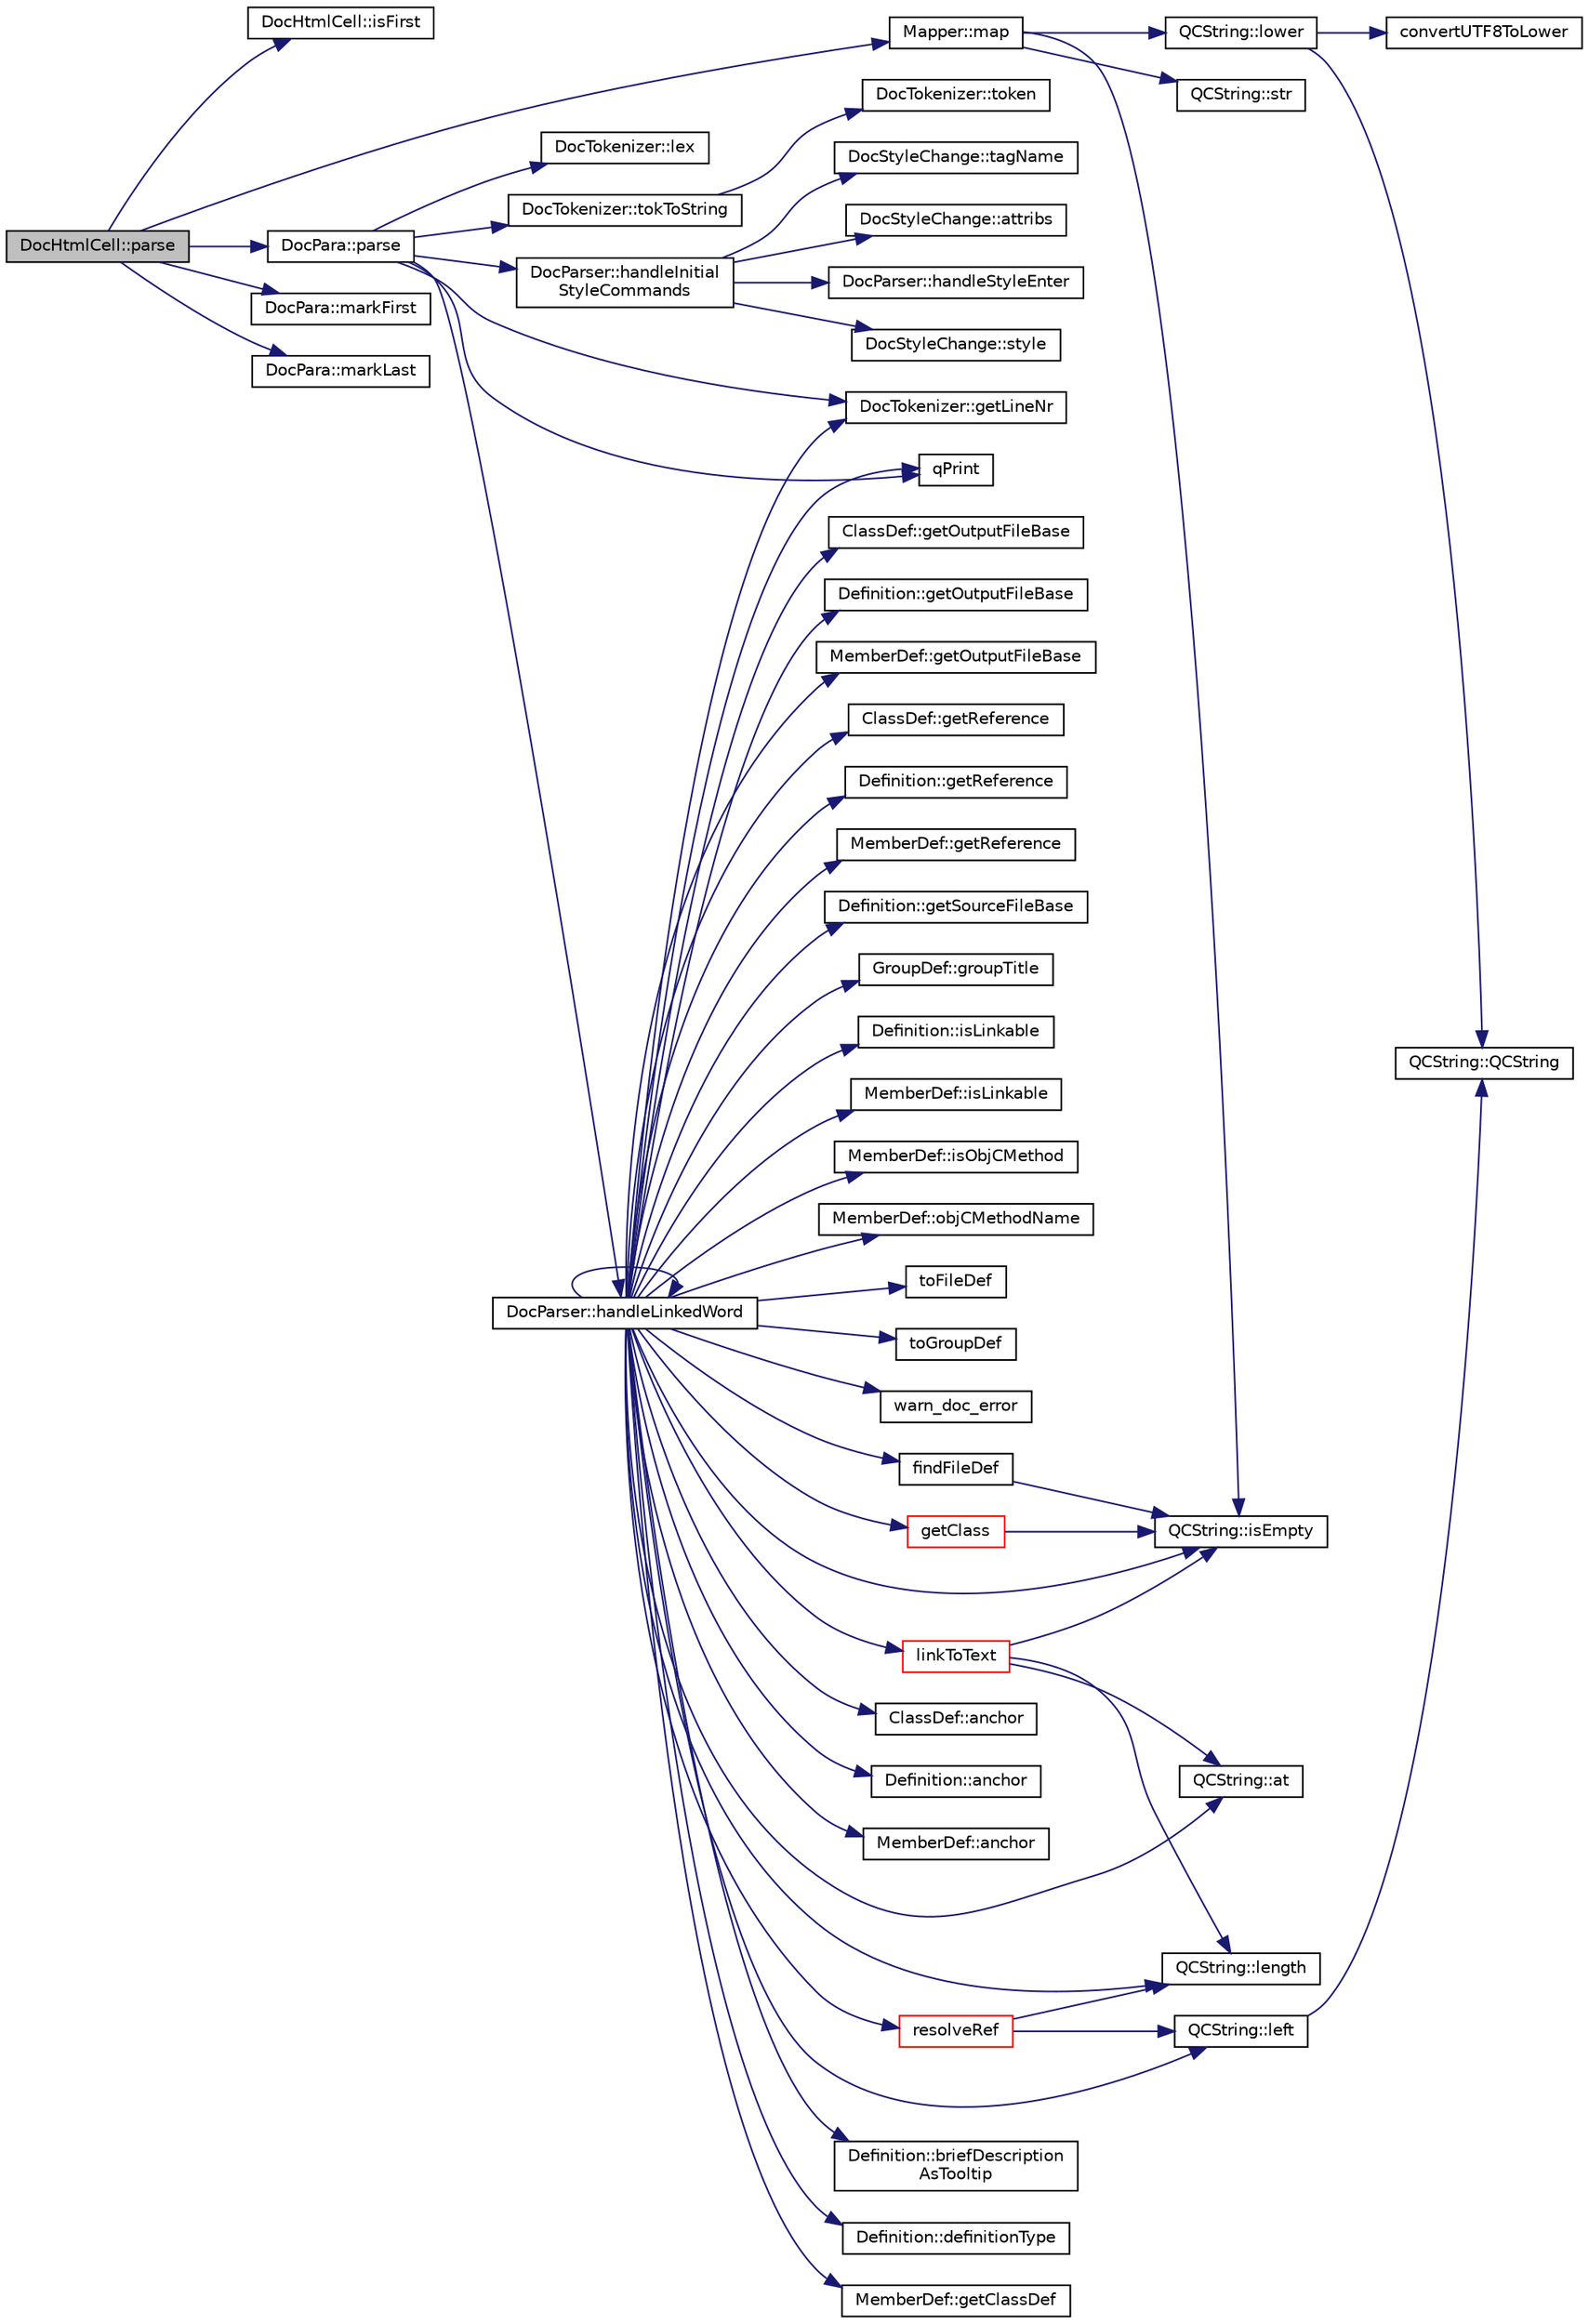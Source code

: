 digraph "DocHtmlCell::parse"
{
 // LATEX_PDF_SIZE
  edge [fontname="Helvetica",fontsize="10",labelfontname="Helvetica",labelfontsize="10"];
  node [fontname="Helvetica",fontsize="10",shape=record];
  rankdir="LR";
  Node1 [label="DocHtmlCell::parse",height=0.2,width=0.4,color="black", fillcolor="grey75", style="filled", fontcolor="black",tooltip=" "];
  Node1 -> Node2 [color="midnightblue",fontsize="10",style="solid",fontname="Helvetica"];
  Node2 [label="DocHtmlCell::isFirst",height=0.2,width=0.4,color="black", fillcolor="white", style="filled",URL="$classDocHtmlCell.html#a3f5ca6db8eaa23b261bbe688bc652644",tooltip=" "];
  Node1 -> Node3 [color="midnightblue",fontsize="10",style="solid",fontname="Helvetica"];
  Node3 [label="Mapper::map",height=0.2,width=0.4,color="black", fillcolor="white", style="filled",URL="$classMapper.html#a76bc83f0e5310d8c9b201957d341f4b5",tooltip=" "];
  Node3 -> Node4 [color="midnightblue",fontsize="10",style="solid",fontname="Helvetica"];
  Node4 [label="QCString::isEmpty",height=0.2,width=0.4,color="black", fillcolor="white", style="filled",URL="$classQCString.html#a621c4090d69ad7d05ef8e5234376c3d8",tooltip=" "];
  Node3 -> Node5 [color="midnightblue",fontsize="10",style="solid",fontname="Helvetica"];
  Node5 [label="QCString::lower",height=0.2,width=0.4,color="black", fillcolor="white", style="filled",URL="$classQCString.html#a33688239622e659cfb469fbd62c9cccb",tooltip=" "];
  Node5 -> Node6 [color="midnightblue",fontsize="10",style="solid",fontname="Helvetica"];
  Node6 [label="convertUTF8ToLower",height=0.2,width=0.4,color="black", fillcolor="white", style="filled",URL="$utf8_8cpp.html#a90000b3876f8ff0fed72d2c31ecdfe11",tooltip=" "];
  Node5 -> Node7 [color="midnightblue",fontsize="10",style="solid",fontname="Helvetica"];
  Node7 [label="QCString::QCString",height=0.2,width=0.4,color="black", fillcolor="white", style="filled",URL="$classQCString.html#ad691e1087cc03e14e00d1147ae0ecab7",tooltip=" "];
  Node3 -> Node8 [color="midnightblue",fontsize="10",style="solid",fontname="Helvetica"];
  Node8 [label="QCString::str",height=0.2,width=0.4,color="black", fillcolor="white", style="filled",URL="$classQCString.html#a9824b07232eea418ab3b3e7dc3178eec",tooltip=" "];
  Node1 -> Node9 [color="midnightblue",fontsize="10",style="solid",fontname="Helvetica"];
  Node9 [label="DocPara::markFirst",height=0.2,width=0.4,color="black", fillcolor="white", style="filled",URL="$classDocPara.html#a849868e81af1e2ae0da511fa3e5a91b8",tooltip=" "];
  Node1 -> Node10 [color="midnightblue",fontsize="10",style="solid",fontname="Helvetica"];
  Node10 [label="DocPara::markLast",height=0.2,width=0.4,color="black", fillcolor="white", style="filled",URL="$classDocPara.html#a569bc5841973bac45491c977814f62e0",tooltip=" "];
  Node1 -> Node11 [color="midnightblue",fontsize="10",style="solid",fontname="Helvetica"];
  Node11 [label="DocPara::parse",height=0.2,width=0.4,color="black", fillcolor="white", style="filled",URL="$classDocPara.html#afbe48d84c35630599a17f907df4f9804",tooltip=" "];
  Node11 -> Node12 [color="midnightblue",fontsize="10",style="solid",fontname="Helvetica"];
  Node12 [label="DocTokenizer::getLineNr",height=0.2,width=0.4,color="black", fillcolor="white", style="filled",URL="$classDocTokenizer.html#ae5366d3fa4095f81903bcc38ca7c88c7",tooltip=" "];
  Node11 -> Node13 [color="midnightblue",fontsize="10",style="solid",fontname="Helvetica"];
  Node13 [label="DocParser::handleInitial\lStyleCommands",height=0.2,width=0.4,color="black", fillcolor="white", style="filled",URL="$classDocParser.html#a392a4d61cb24b52e2affe9926be81639",tooltip=" "];
  Node13 -> Node14 [color="midnightblue",fontsize="10",style="solid",fontname="Helvetica"];
  Node14 [label="DocStyleChange::attribs",height=0.2,width=0.4,color="black", fillcolor="white", style="filled",URL="$classDocStyleChange.html#a3c0ac63aee1132f4dbe442366444c99c",tooltip=" "];
  Node13 -> Node15 [color="midnightblue",fontsize="10",style="solid",fontname="Helvetica"];
  Node15 [label="DocParser::handleStyleEnter",height=0.2,width=0.4,color="black", fillcolor="white", style="filled",URL="$classDocParser.html#a7b663393eae9130007dfab3a61502549",tooltip=" "];
  Node13 -> Node16 [color="midnightblue",fontsize="10",style="solid",fontname="Helvetica"];
  Node16 [label="DocStyleChange::style",height=0.2,width=0.4,color="black", fillcolor="white", style="filled",URL="$classDocStyleChange.html#a56d079390f264e34af453a015bd2e2c9",tooltip=" "];
  Node13 -> Node17 [color="midnightblue",fontsize="10",style="solid",fontname="Helvetica"];
  Node17 [label="DocStyleChange::tagName",height=0.2,width=0.4,color="black", fillcolor="white", style="filled",URL="$classDocStyleChange.html#a44ca0ca006829c1ca5d0fb87cb699a84",tooltip=" "];
  Node11 -> Node18 [color="midnightblue",fontsize="10",style="solid",fontname="Helvetica"];
  Node18 [label="DocParser::handleLinkedWord",height=0.2,width=0.4,color="black", fillcolor="white", style="filled",URL="$classDocParser.html#a60b3baefbabda53a90974008bd7cfab9",tooltip=" "];
  Node18 -> Node19 [color="midnightblue",fontsize="10",style="solid",fontname="Helvetica"];
  Node19 [label="ClassDef::anchor",height=0.2,width=0.4,color="black", fillcolor="white", style="filled",URL="$classClassDef.html#a7016b59e40eefbd4e9a1cc6fa43e0bff",tooltip=" "];
  Node18 -> Node20 [color="midnightblue",fontsize="10",style="solid",fontname="Helvetica"];
  Node20 [label="Definition::anchor",height=0.2,width=0.4,color="black", fillcolor="white", style="filled",URL="$classDefinition.html#a56e91f9b76f41208a22cfb2336871604",tooltip=" "];
  Node18 -> Node21 [color="midnightblue",fontsize="10",style="solid",fontname="Helvetica"];
  Node21 [label="MemberDef::anchor",height=0.2,width=0.4,color="black", fillcolor="white", style="filled",URL="$classMemberDef.html#a170c6221384447f7e2e9f5a529efef40",tooltip=" "];
  Node18 -> Node22 [color="midnightblue",fontsize="10",style="solid",fontname="Helvetica"];
  Node22 [label="QCString::at",height=0.2,width=0.4,color="black", fillcolor="white", style="filled",URL="$classQCString.html#a4c8be5d062cc14919b53ff0a3c8f9a4f",tooltip=" "];
  Node18 -> Node23 [color="midnightblue",fontsize="10",style="solid",fontname="Helvetica"];
  Node23 [label="Definition::briefDescription\lAsTooltip",height=0.2,width=0.4,color="black", fillcolor="white", style="filled",URL="$classDefinition.html#a5915353219702c6ea73cc1476bda793a",tooltip=" "];
  Node18 -> Node24 [color="midnightblue",fontsize="10",style="solid",fontname="Helvetica"];
  Node24 [label="Definition::definitionType",height=0.2,width=0.4,color="black", fillcolor="white", style="filled",URL="$classDefinition.html#a526c39074637d4b17a3f67df56d961ff",tooltip=" "];
  Node18 -> Node25 [color="midnightblue",fontsize="10",style="solid",fontname="Helvetica"];
  Node25 [label="findFileDef",height=0.2,width=0.4,color="black", fillcolor="white", style="filled",URL="$util_8cpp.html#af891990268daeb8713d18d154b84ffdb",tooltip=" "];
  Node25 -> Node4 [color="midnightblue",fontsize="10",style="solid",fontname="Helvetica"];
  Node18 -> Node26 [color="midnightblue",fontsize="10",style="solid",fontname="Helvetica"];
  Node26 [label="getClass",height=0.2,width=0.4,color="red", fillcolor="white", style="filled",URL="$classdef_8cpp.html#a9682735bd2cf0656eaa944f8b3e364a2",tooltip=" "];
  Node26 -> Node4 [color="midnightblue",fontsize="10",style="solid",fontname="Helvetica"];
  Node18 -> Node28 [color="midnightblue",fontsize="10",style="solid",fontname="Helvetica"];
  Node28 [label="MemberDef::getClassDef",height=0.2,width=0.4,color="black", fillcolor="white", style="filled",URL="$classMemberDef.html#a33ff70edee6691aacaeecf40a1146995",tooltip=" "];
  Node18 -> Node12 [color="midnightblue",fontsize="10",style="solid",fontname="Helvetica"];
  Node18 -> Node29 [color="midnightblue",fontsize="10",style="solid",fontname="Helvetica"];
  Node29 [label="ClassDef::getOutputFileBase",height=0.2,width=0.4,color="black", fillcolor="white", style="filled",URL="$classClassDef.html#a12a8f241e90a0cb0bdf19c27bf2025b0",tooltip=" "];
  Node18 -> Node30 [color="midnightblue",fontsize="10",style="solid",fontname="Helvetica"];
  Node30 [label="Definition::getOutputFileBase",height=0.2,width=0.4,color="black", fillcolor="white", style="filled",URL="$classDefinition.html#acabecdc6bfda2015811eed5f3436322d",tooltip=" "];
  Node18 -> Node31 [color="midnightblue",fontsize="10",style="solid",fontname="Helvetica"];
  Node31 [label="MemberDef::getOutputFileBase",height=0.2,width=0.4,color="black", fillcolor="white", style="filled",URL="$classMemberDef.html#a1691f8cc2d90978d091a7d7aae11dd8d",tooltip=" "];
  Node18 -> Node32 [color="midnightblue",fontsize="10",style="solid",fontname="Helvetica"];
  Node32 [label="ClassDef::getReference",height=0.2,width=0.4,color="black", fillcolor="white", style="filled",URL="$classClassDef.html#a5ca8b91f73e7989abdceb8958dcb0b59",tooltip=" "];
  Node18 -> Node33 [color="midnightblue",fontsize="10",style="solid",fontname="Helvetica"];
  Node33 [label="Definition::getReference",height=0.2,width=0.4,color="black", fillcolor="white", style="filled",URL="$classDefinition.html#aab5f8631606d43a73f371833eb6425ee",tooltip=" "];
  Node18 -> Node34 [color="midnightblue",fontsize="10",style="solid",fontname="Helvetica"];
  Node34 [label="MemberDef::getReference",height=0.2,width=0.4,color="black", fillcolor="white", style="filled",URL="$classMemberDef.html#a1fa921f95581774af1de1a29fb24a0c8",tooltip=" "];
  Node18 -> Node35 [color="midnightblue",fontsize="10",style="solid",fontname="Helvetica"];
  Node35 [label="Definition::getSourceFileBase",height=0.2,width=0.4,color="black", fillcolor="white", style="filled",URL="$classDefinition.html#ab7ecf3e26ca026ed20af225f332e5fe7",tooltip=" "];
  Node18 -> Node36 [color="midnightblue",fontsize="10",style="solid",fontname="Helvetica"];
  Node36 [label="GroupDef::groupTitle",height=0.2,width=0.4,color="black", fillcolor="white", style="filled",URL="$classGroupDef.html#a2caedefd187d92eb8c4afe01d403456e",tooltip=" "];
  Node18 -> Node18 [color="midnightblue",fontsize="10",style="solid",fontname="Helvetica"];
  Node18 -> Node4 [color="midnightblue",fontsize="10",style="solid",fontname="Helvetica"];
  Node18 -> Node37 [color="midnightblue",fontsize="10",style="solid",fontname="Helvetica"];
  Node37 [label="Definition::isLinkable",height=0.2,width=0.4,color="black", fillcolor="white", style="filled",URL="$classDefinition.html#a4002fd79c2d4dcf667c37c83d4214deb",tooltip=" "];
  Node18 -> Node38 [color="midnightblue",fontsize="10",style="solid",fontname="Helvetica"];
  Node38 [label="MemberDef::isLinkable",height=0.2,width=0.4,color="black", fillcolor="white", style="filled",URL="$classMemberDef.html#aa0a9d4db2b1fbdd5c728f4b2e4c2694d",tooltip=" "];
  Node18 -> Node39 [color="midnightblue",fontsize="10",style="solid",fontname="Helvetica"];
  Node39 [label="MemberDef::isObjCMethod",height=0.2,width=0.4,color="black", fillcolor="white", style="filled",URL="$classMemberDef.html#a146e2a27f8eee953b076a03e42ecf2b4",tooltip=" "];
  Node18 -> Node40 [color="midnightblue",fontsize="10",style="solid",fontname="Helvetica"];
  Node40 [label="QCString::left",height=0.2,width=0.4,color="black", fillcolor="white", style="filled",URL="$classQCString.html#aecf8b66312c4e97333219cc344c11a4f",tooltip=" "];
  Node40 -> Node7 [color="midnightblue",fontsize="10",style="solid",fontname="Helvetica"];
  Node18 -> Node41 [color="midnightblue",fontsize="10",style="solid",fontname="Helvetica"];
  Node41 [label="QCString::length",height=0.2,width=0.4,color="black", fillcolor="white", style="filled",URL="$classQCString.html#ac52596733e9110b778019946d73fb268",tooltip=" "];
  Node18 -> Node42 [color="midnightblue",fontsize="10",style="solid",fontname="Helvetica"];
  Node42 [label="linkToText",height=0.2,width=0.4,color="red", fillcolor="white", style="filled",URL="$util_8cpp.html#a1193619fc22f8093dc4096b092165b96",tooltip=" "];
  Node42 -> Node22 [color="midnightblue",fontsize="10",style="solid",fontname="Helvetica"];
  Node42 -> Node4 [color="midnightblue",fontsize="10",style="solid",fontname="Helvetica"];
  Node42 -> Node41 [color="midnightblue",fontsize="10",style="solid",fontname="Helvetica"];
  Node18 -> Node51 [color="midnightblue",fontsize="10",style="solid",fontname="Helvetica"];
  Node51 [label="MemberDef::objCMethodName",height=0.2,width=0.4,color="black", fillcolor="white", style="filled",URL="$classMemberDef.html#aa7228a0cbd28108dfab580c17d3f2751",tooltip=" "];
  Node18 -> Node52 [color="midnightblue",fontsize="10",style="solid",fontname="Helvetica"];
  Node52 [label="qPrint",height=0.2,width=0.4,color="black", fillcolor="white", style="filled",URL="$qcstring_8h.html#a9851ebb5ae2f65b4d2b1d08421edbfd2",tooltip=" "];
  Node18 -> Node53 [color="midnightblue",fontsize="10",style="solid",fontname="Helvetica"];
  Node53 [label="resolveRef",height=0.2,width=0.4,color="red", fillcolor="white", style="filled",URL="$util_8cpp.html#a6aee1ec15ba34cf7ffde95867eaa59a3",tooltip=" "];
  Node53 -> Node40 [color="midnightblue",fontsize="10",style="solid",fontname="Helvetica"];
  Node53 -> Node41 [color="midnightblue",fontsize="10",style="solid",fontname="Helvetica"];
  Node18 -> Node58 [color="midnightblue",fontsize="10",style="solid",fontname="Helvetica"];
  Node58 [label="toFileDef",height=0.2,width=0.4,color="black", fillcolor="white", style="filled",URL="$filedef_8cpp.html#a4114c484f3ccea1048608b9caa9f51de",tooltip=" "];
  Node18 -> Node59 [color="midnightblue",fontsize="10",style="solid",fontname="Helvetica"];
  Node59 [label="toGroupDef",height=0.2,width=0.4,color="black", fillcolor="white", style="filled",URL="$groupdef_8cpp.html#a81b6ac5e79beed572376b9aebfa96da5",tooltip=" "];
  Node18 -> Node60 [color="midnightblue",fontsize="10",style="solid",fontname="Helvetica"];
  Node60 [label="warn_doc_error",height=0.2,width=0.4,color="black", fillcolor="white", style="filled",URL="$message_8cpp.html#a64240af0f75c8052d6bb3a4d1c684936",tooltip=" "];
  Node11 -> Node61 [color="midnightblue",fontsize="10",style="solid",fontname="Helvetica"];
  Node61 [label="DocTokenizer::lex",height=0.2,width=0.4,color="black", fillcolor="white", style="filled",URL="$classDocTokenizer.html#a8986c06e98f6abf4c375fc8a3629a3b8",tooltip=" "];
  Node11 -> Node52 [color="midnightblue",fontsize="10",style="solid",fontname="Helvetica"];
  Node11 -> Node62 [color="midnightblue",fontsize="10",style="solid",fontname="Helvetica"];
  Node62 [label="DocTokenizer::tokToString",height=0.2,width=0.4,color="black", fillcolor="white", style="filled",URL="$classDocTokenizer.html#a37658bdc27c38125a5adc9e3278df7a4",tooltip=" "];
  Node62 -> Node63 [color="midnightblue",fontsize="10",style="solid",fontname="Helvetica"];
  Node63 [label="DocTokenizer::token",height=0.2,width=0.4,color="black", fillcolor="white", style="filled",URL="$classDocTokenizer.html#a060403865cc48ca7f55af46d8272282c",tooltip=" "];
}
